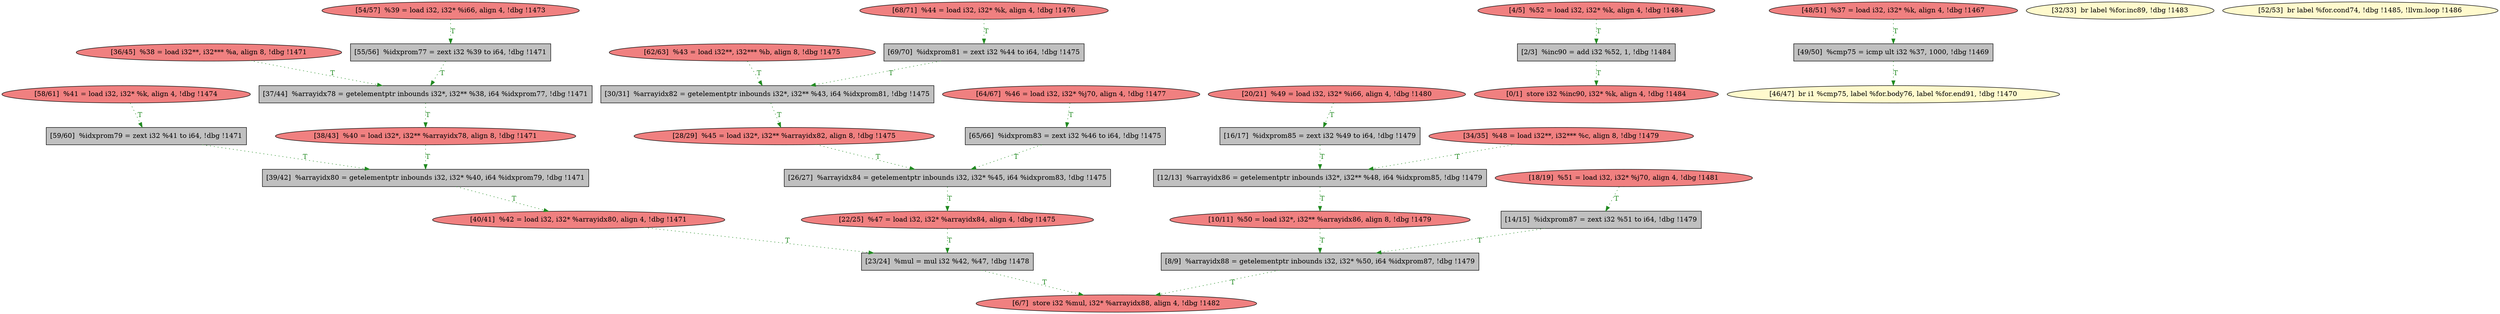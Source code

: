 
digraph G {


node8125 [fillcolor=lightcoral,label="[20/21]  %49 = load i32, i32* %i66, align 4, !dbg !1480",shape=ellipse,style=filled ]
node8118 [fillcolor=lightcoral,label="[4/5]  %52 = load i32, i32* %k, align 4, !dbg !1484",shape=ellipse,style=filled ]
node8123 [fillcolor=grey,label="[30/31]  %arrayidx82 = getelementptr inbounds i32*, i32** %43, i64 %idxprom81, !dbg !1475",shape=rectangle,style=filled ]
node8117 [fillcolor=grey,label="[2/3]  %inc90 = add i32 %52, 1, !dbg !1484",shape=rectangle,style=filled ]
node8116 [fillcolor=lightcoral,label="[6/7]  store i32 %mul, i32* %arrayidx88, align 4, !dbg !1482",shape=ellipse,style=filled ]
node8122 [fillcolor=grey,label="[26/27]  %arrayidx84 = getelementptr inbounds i32, i32* %45, i64 %idxprom83, !dbg !1475",shape=rectangle,style=filled ]
node8114 [fillcolor=lightcoral,label="[10/11]  %50 = load i32*, i32** %arrayidx86, align 8, !dbg !1479",shape=ellipse,style=filled ]
node8121 [fillcolor=grey,label="[16/17]  %idxprom85 = zext i32 %49 to i64, !dbg !1479",shape=rectangle,style=filled ]
node8112 [fillcolor=grey,label="[8/9]  %arrayidx88 = getelementptr inbounds i32, i32* %50, i64 %idxprom87, !dbg !1479",shape=rectangle,style=filled ]
node8124 [fillcolor=lightcoral,label="[18/19]  %51 = load i32, i32* %j70, align 4, !dbg !1481",shape=ellipse,style=filled ]
node8111 [fillcolor=lightcoral,label="[62/63]  %43 = load i32**, i32*** %b, align 8, !dbg !1475",shape=ellipse,style=filled ]
node8110 [fillcolor=lightcoral,label="[38/43]  %40 = load i32*, i32** %arrayidx78, align 8, !dbg !1471",shape=ellipse,style=filled ]
node8113 [fillcolor=grey,label="[12/13]  %arrayidx86 = getelementptr inbounds i32*, i32** %48, i64 %idxprom85, !dbg !1479",shape=rectangle,style=filled ]
node8097 [fillcolor=lightcoral,label="[36/45]  %38 = load i32**, i32*** %a, align 8, !dbg !1471",shape=ellipse,style=filled ]
node8106 [fillcolor=grey,label="[69/70]  %idxprom81 = zext i32 %44 to i64, !dbg !1475",shape=rectangle,style=filled ]
node8095 [fillcolor=lightcoral,label="[48/51]  %37 = load i32, i32* %k, align 4, !dbg !1467",shape=ellipse,style=filled ]
node8126 [fillcolor=lightcoral,label="[22/25]  %47 = load i32, i32* %arrayidx84, align 4, !dbg !1475",shape=ellipse,style=filled ]
node8102 [fillcolor=grey,label="[55/56]  %idxprom77 = zext i32 %39 to i64, !dbg !1471",shape=rectangle,style=filled ]
node8096 [fillcolor=grey,label="[23/24]  %mul = mul i32 %42, %47, !dbg !1478",shape=rectangle,style=filled ]
node8094 [fillcolor=grey,label="[49/50]  %cmp75 = icmp ult i32 %37, 1000, !dbg !1469",shape=rectangle,style=filled ]
node8115 [fillcolor=lightcoral,label="[40/41]  %42 = load i32, i32* %arrayidx80, align 4, !dbg !1471",shape=ellipse,style=filled ]
node8108 [fillcolor=lightcoral,label="[68/71]  %44 = load i32, i32* %k, align 4, !dbg !1476",shape=ellipse,style=filled ]
node8092 [fillcolor=grey,label="[37/44]  %arrayidx78 = getelementptr inbounds i32*, i32** %38, i64 %idxprom77, !dbg !1471",shape=rectangle,style=filled ]
node8107 [fillcolor=grey,label="[65/66]  %idxprom83 = zext i32 %46 to i64, !dbg !1475",shape=rectangle,style=filled ]
node8119 [fillcolor=lightcoral,label="[0/1]  store i32 %inc90, i32* %k, align 4, !dbg !1484",shape=ellipse,style=filled ]
node8101 [fillcolor=grey,label="[39/42]  %arrayidx80 = getelementptr inbounds i32, i32* %40, i64 %idxprom79, !dbg !1471",shape=rectangle,style=filled ]
node8120 [fillcolor=grey,label="[14/15]  %idxprom87 = zext i32 %51 to i64, !dbg !1479",shape=rectangle,style=filled ]
node8093 [fillcolor=lemonchiffon,label="[46/47]  br i1 %cmp75, label %for.body76, label %for.end91, !dbg !1470",shape=ellipse,style=filled ]
node8099 [fillcolor=lemonchiffon,label="[32/33]  br label %for.inc89, !dbg !1483",shape=ellipse,style=filled ]
node8109 [fillcolor=lightcoral,label="[64/67]  %46 = load i32, i32* %j70, align 4, !dbg !1477",shape=ellipse,style=filled ]
node8100 [fillcolor=lemonchiffon,label="[52/53]  br label %for.cond74, !dbg !1485, !llvm.loop !1486",shape=ellipse,style=filled ]
node8098 [fillcolor=lightcoral,label="[34/35]  %48 = load i32**, i32*** %c, align 8, !dbg !1479",shape=ellipse,style=filled ]
node8104 [fillcolor=lightcoral,label="[54/57]  %39 = load i32, i32* %i66, align 4, !dbg !1473",shape=ellipse,style=filled ]
node8127 [fillcolor=lightcoral,label="[28/29]  %45 = load i32*, i32** %arrayidx82, align 8, !dbg !1475",shape=ellipse,style=filled ]
node8103 [fillcolor=grey,label="[59/60]  %idxprom79 = zext i32 %41 to i64, !dbg !1471",shape=rectangle,style=filled ]
node8105 [fillcolor=lightcoral,label="[58/61]  %41 = load i32, i32* %k, align 4, !dbg !1474",shape=ellipse,style=filled ]

node8110->node8101 [style=dotted,color=forestgreen,label="T",fontcolor=forestgreen ]
node8123->node8127 [style=dotted,color=forestgreen,label="T",fontcolor=forestgreen ]
node8122->node8126 [style=dotted,color=forestgreen,label="T",fontcolor=forestgreen ]
node8101->node8115 [style=dotted,color=forestgreen,label="T",fontcolor=forestgreen ]
node8092->node8110 [style=dotted,color=forestgreen,label="T",fontcolor=forestgreen ]
node8117->node8119 [style=dotted,color=forestgreen,label="T",fontcolor=forestgreen ]
node8094->node8093 [style=dotted,color=forestgreen,label="T",fontcolor=forestgreen ]
node8126->node8096 [style=dotted,color=forestgreen,label="T",fontcolor=forestgreen ]
node8127->node8122 [style=dotted,color=forestgreen,label="T",fontcolor=forestgreen ]
node8115->node8096 [style=dotted,color=forestgreen,label="T",fontcolor=forestgreen ]
node8124->node8120 [style=dotted,color=forestgreen,label="T",fontcolor=forestgreen ]
node8113->node8114 [style=dotted,color=forestgreen,label="T",fontcolor=forestgreen ]
node8103->node8101 [style=dotted,color=forestgreen,label="T",fontcolor=forestgreen ]
node8107->node8122 [style=dotted,color=forestgreen,label="T",fontcolor=forestgreen ]
node8105->node8103 [style=dotted,color=forestgreen,label="T",fontcolor=forestgreen ]
node8108->node8106 [style=dotted,color=forestgreen,label="T",fontcolor=forestgreen ]
node8114->node8112 [style=dotted,color=forestgreen,label="T",fontcolor=forestgreen ]
node8111->node8123 [style=dotted,color=forestgreen,label="T",fontcolor=forestgreen ]
node8096->node8116 [style=dotted,color=forestgreen,label="T",fontcolor=forestgreen ]
node8106->node8123 [style=dotted,color=forestgreen,label="T",fontcolor=forestgreen ]
node8112->node8116 [style=dotted,color=forestgreen,label="T",fontcolor=forestgreen ]
node8109->node8107 [style=dotted,color=forestgreen,label="T",fontcolor=forestgreen ]
node8098->node8113 [style=dotted,color=forestgreen,label="T",fontcolor=forestgreen ]
node8118->node8117 [style=dotted,color=forestgreen,label="T",fontcolor=forestgreen ]
node8120->node8112 [style=dotted,color=forestgreen,label="T",fontcolor=forestgreen ]
node8102->node8092 [style=dotted,color=forestgreen,label="T",fontcolor=forestgreen ]
node8125->node8121 [style=dotted,color=forestgreen,label="T",fontcolor=forestgreen ]
node8097->node8092 [style=dotted,color=forestgreen,label="T",fontcolor=forestgreen ]
node8095->node8094 [style=dotted,color=forestgreen,label="T",fontcolor=forestgreen ]
node8104->node8102 [style=dotted,color=forestgreen,label="T",fontcolor=forestgreen ]
node8121->node8113 [style=dotted,color=forestgreen,label="T",fontcolor=forestgreen ]


}
